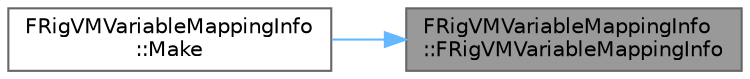 digraph "FRigVMVariableMappingInfo::FRigVMVariableMappingInfo"
{
 // INTERACTIVE_SVG=YES
 // LATEX_PDF_SIZE
  bgcolor="transparent";
  edge [fontname=Helvetica,fontsize=10,labelfontname=Helvetica,labelfontsize=10];
  node [fontname=Helvetica,fontsize=10,shape=box,height=0.2,width=0.4];
  rankdir="RL";
  Node1 [id="Node000001",label="FRigVMVariableMappingInfo\l::FRigVMVariableMappingInfo",height=0.2,width=0.4,color="gray40", fillcolor="grey60", style="filled", fontcolor="black",tooltip="Hidden constructor, always use Make above."];
  Node1 -> Node2 [id="edge1_Node000001_Node000002",dir="back",color="steelblue1",style="solid",tooltip=" "];
  Node2 [id="Node000002",label="FRigVMVariableMappingInfo\l::Make",height=0.2,width=0.4,color="grey40", fillcolor="white", style="filled",URL="$dd/dbf/structFRigVMVariableMappingInfo.html#a4b2f76d0da7bf07ea30aab5e24149243",tooltip="Static function for creating a new item, but ensures that you can only have a TSharedRef to one."];
}
